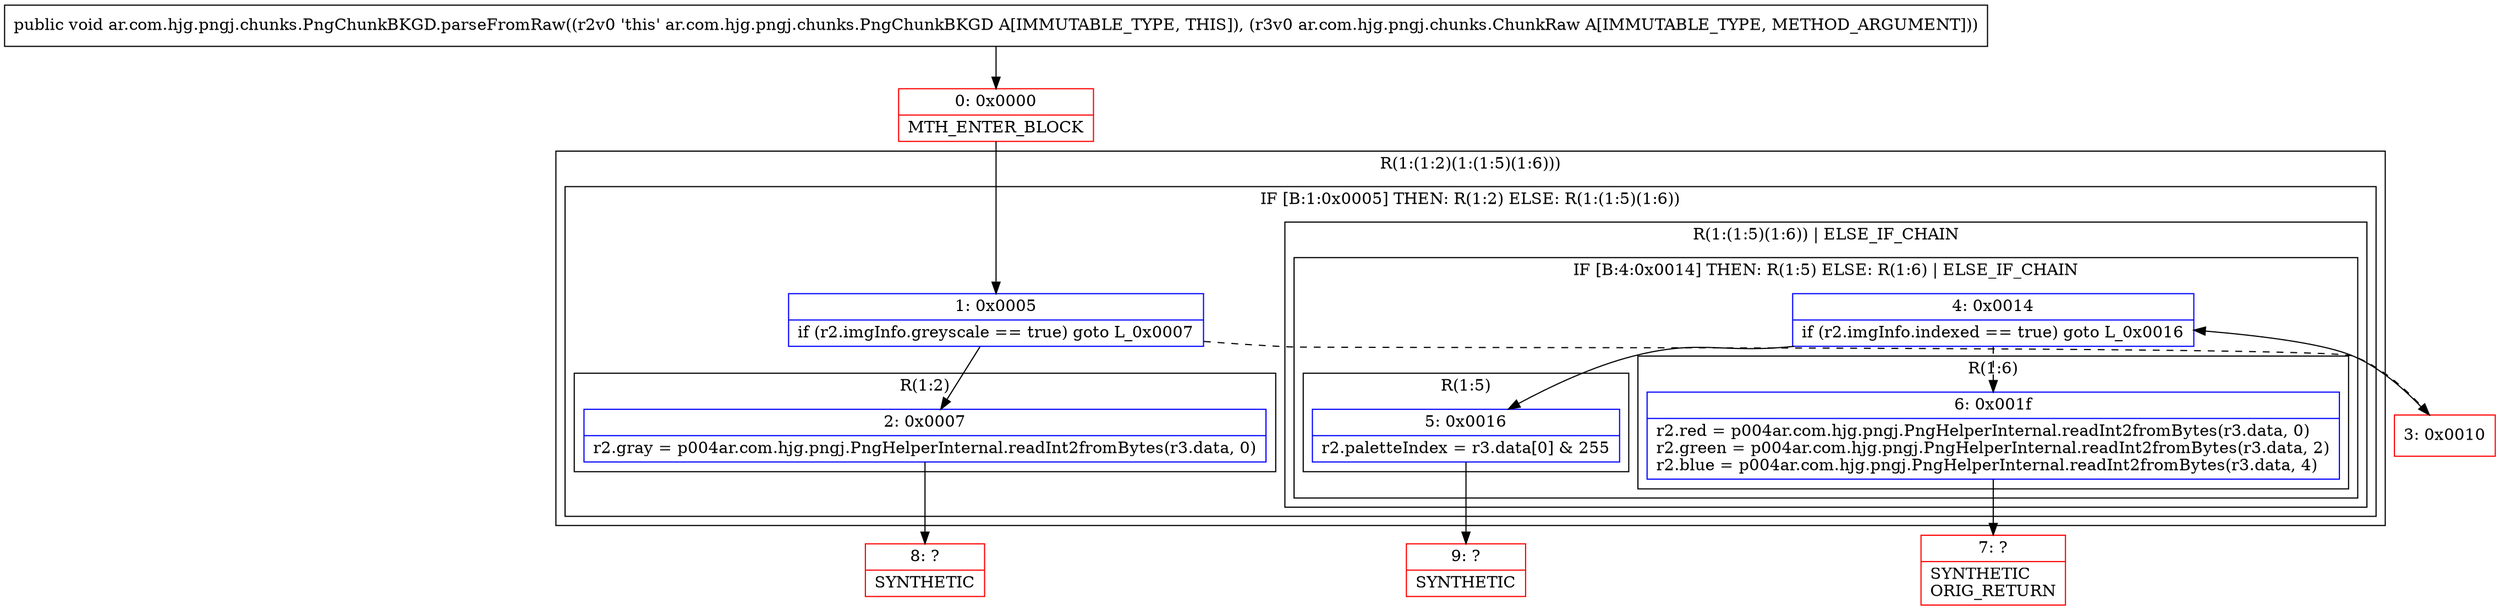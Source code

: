 digraph "CFG forar.com.hjg.pngj.chunks.PngChunkBKGD.parseFromRaw(Lar\/com\/hjg\/pngj\/chunks\/ChunkRaw;)V" {
subgraph cluster_Region_2070621175 {
label = "R(1:(1:2)(1:(1:5)(1:6)))";
node [shape=record,color=blue];
subgraph cluster_IfRegion_2051768610 {
label = "IF [B:1:0x0005] THEN: R(1:2) ELSE: R(1:(1:5)(1:6))";
node [shape=record,color=blue];
Node_1 [shape=record,label="{1\:\ 0x0005|if (r2.imgInfo.greyscale == true) goto L_0x0007\l}"];
subgraph cluster_Region_632160965 {
label = "R(1:2)";
node [shape=record,color=blue];
Node_2 [shape=record,label="{2\:\ 0x0007|r2.gray = p004ar.com.hjg.pngj.PngHelperInternal.readInt2fromBytes(r3.data, 0)\l}"];
}
subgraph cluster_Region_129440544 {
label = "R(1:(1:5)(1:6)) | ELSE_IF_CHAIN\l";
node [shape=record,color=blue];
subgraph cluster_IfRegion_631352498 {
label = "IF [B:4:0x0014] THEN: R(1:5) ELSE: R(1:6) | ELSE_IF_CHAIN\l";
node [shape=record,color=blue];
Node_4 [shape=record,label="{4\:\ 0x0014|if (r2.imgInfo.indexed == true) goto L_0x0016\l}"];
subgraph cluster_Region_63269813 {
label = "R(1:5)";
node [shape=record,color=blue];
Node_5 [shape=record,label="{5\:\ 0x0016|r2.paletteIndex = r3.data[0] & 255\l}"];
}
subgraph cluster_Region_1445521698 {
label = "R(1:6)";
node [shape=record,color=blue];
Node_6 [shape=record,label="{6\:\ 0x001f|r2.red = p004ar.com.hjg.pngj.PngHelperInternal.readInt2fromBytes(r3.data, 0)\lr2.green = p004ar.com.hjg.pngj.PngHelperInternal.readInt2fromBytes(r3.data, 2)\lr2.blue = p004ar.com.hjg.pngj.PngHelperInternal.readInt2fromBytes(r3.data, 4)\l}"];
}
}
}
}
}
Node_0 [shape=record,color=red,label="{0\:\ 0x0000|MTH_ENTER_BLOCK\l}"];
Node_3 [shape=record,color=red,label="{3\:\ 0x0010}"];
Node_7 [shape=record,color=red,label="{7\:\ ?|SYNTHETIC\lORIG_RETURN\l}"];
Node_8 [shape=record,color=red,label="{8\:\ ?|SYNTHETIC\l}"];
Node_9 [shape=record,color=red,label="{9\:\ ?|SYNTHETIC\l}"];
MethodNode[shape=record,label="{public void ar.com.hjg.pngj.chunks.PngChunkBKGD.parseFromRaw((r2v0 'this' ar.com.hjg.pngj.chunks.PngChunkBKGD A[IMMUTABLE_TYPE, THIS]), (r3v0 ar.com.hjg.pngj.chunks.ChunkRaw A[IMMUTABLE_TYPE, METHOD_ARGUMENT])) }"];
MethodNode -> Node_0;
Node_1 -> Node_2;
Node_1 -> Node_3[style=dashed];
Node_2 -> Node_8;
Node_4 -> Node_5;
Node_4 -> Node_6[style=dashed];
Node_5 -> Node_9;
Node_6 -> Node_7;
Node_0 -> Node_1;
Node_3 -> Node_4;
}

